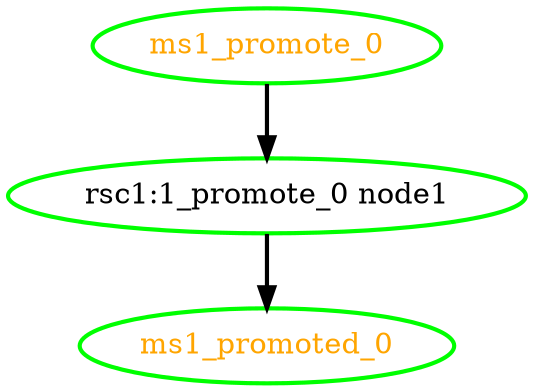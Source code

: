 digraph "g" {
"ms1_promote_0" -> "rsc1:1_promote_0 node1" [ style = bold]
"ms1_promote_0" [ style=bold color="green" fontcolor="orange" ]
"ms1_promoted_0" [ style=bold color="green" fontcolor="orange" ]
"rsc1:1_promote_0 node1" -> "ms1_promoted_0" [ style = bold]
"rsc1:1_promote_0 node1" [ style=bold color="green" fontcolor="black" ]
}
